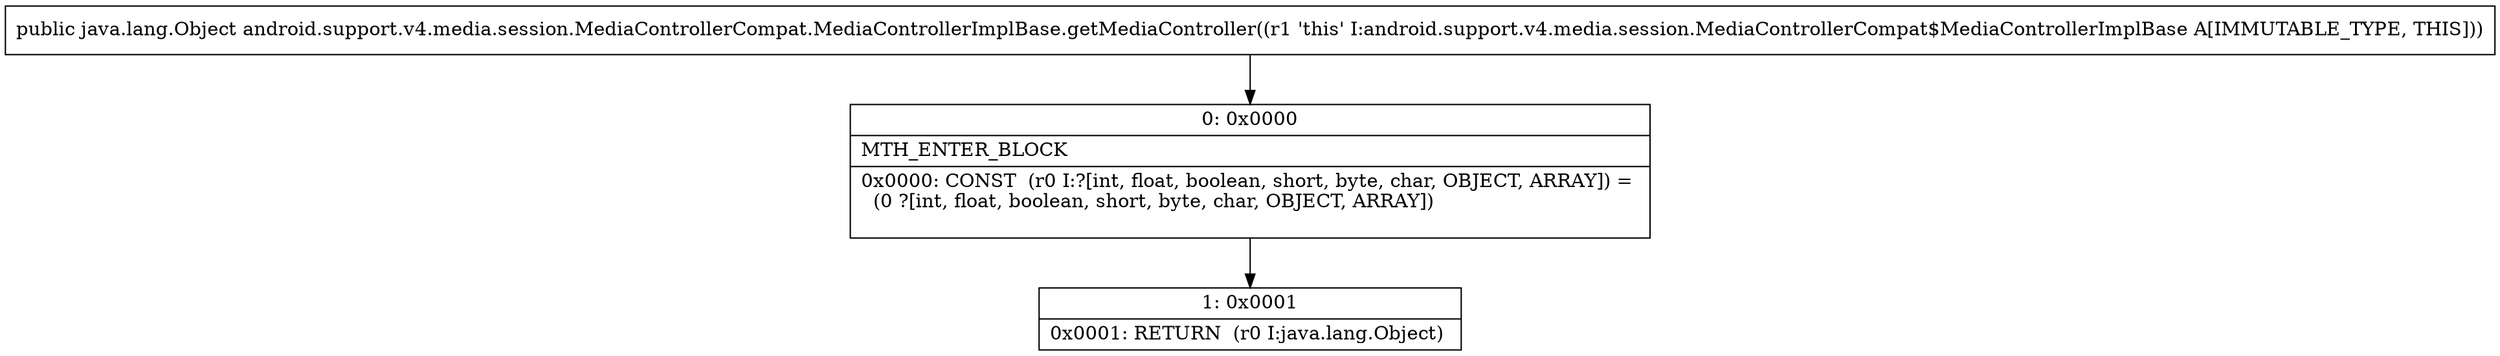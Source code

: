 digraph "CFG forandroid.support.v4.media.session.MediaControllerCompat.MediaControllerImplBase.getMediaController()Ljava\/lang\/Object;" {
Node_0 [shape=record,label="{0\:\ 0x0000|MTH_ENTER_BLOCK\l|0x0000: CONST  (r0 I:?[int, float, boolean, short, byte, char, OBJECT, ARRAY]) = \l  (0 ?[int, float, boolean, short, byte, char, OBJECT, ARRAY])\l \l}"];
Node_1 [shape=record,label="{1\:\ 0x0001|0x0001: RETURN  (r0 I:java.lang.Object) \l}"];
MethodNode[shape=record,label="{public java.lang.Object android.support.v4.media.session.MediaControllerCompat.MediaControllerImplBase.getMediaController((r1 'this' I:android.support.v4.media.session.MediaControllerCompat$MediaControllerImplBase A[IMMUTABLE_TYPE, THIS])) }"];
MethodNode -> Node_0;
Node_0 -> Node_1;
}

